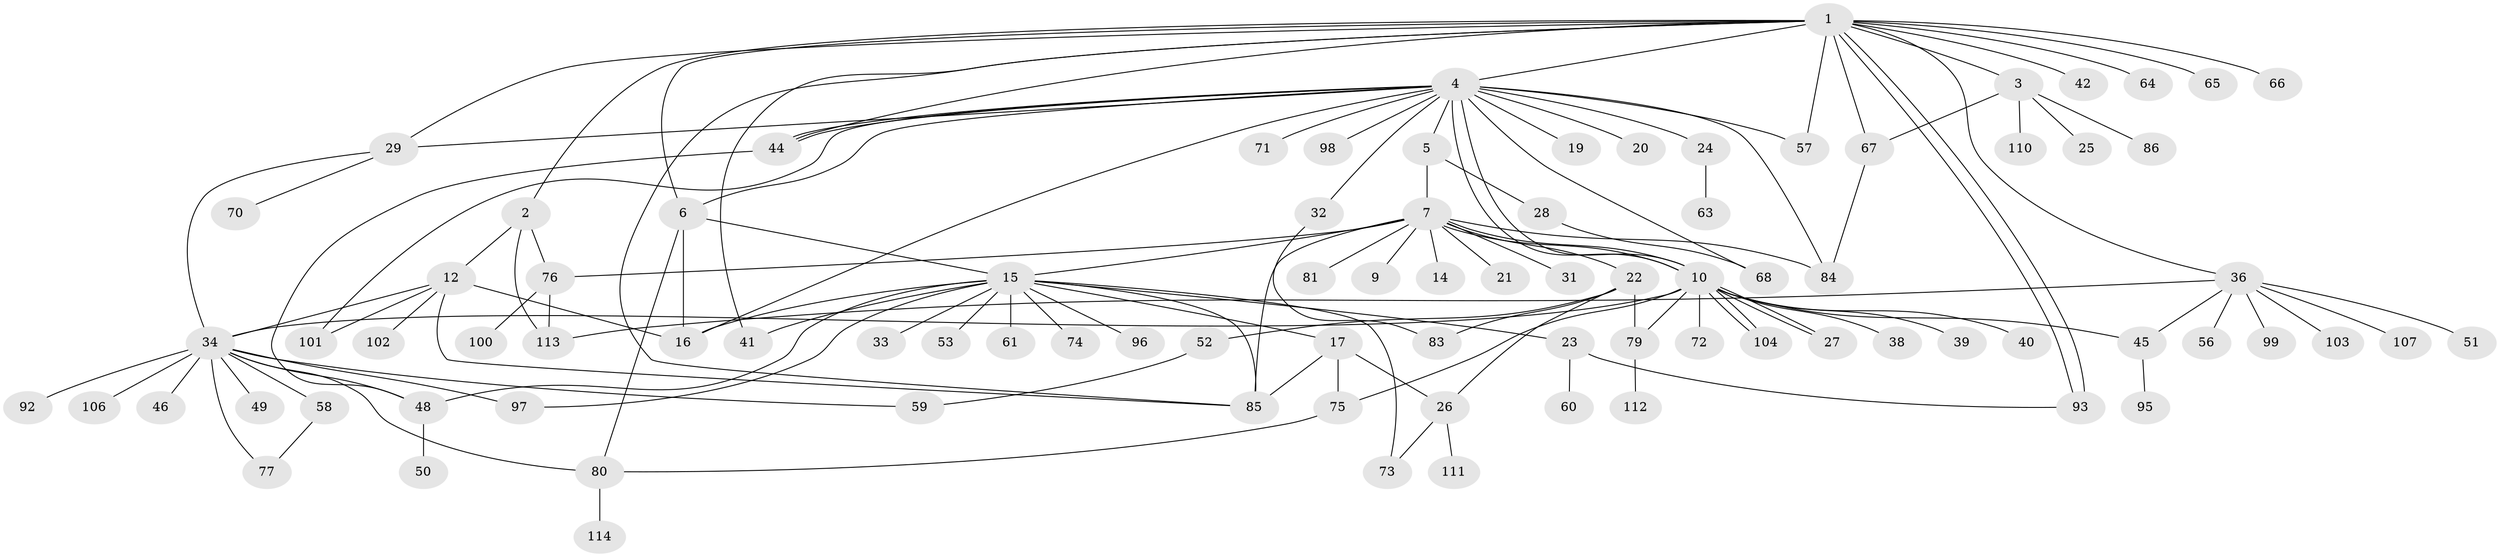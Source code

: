 // Generated by graph-tools (version 1.1) at 2025/51/02/27/25 19:51:59]
// undirected, 90 vertices, 133 edges
graph export_dot {
graph [start="1"]
  node [color=gray90,style=filled];
  1 [super="+13"];
  2 [super="+8"];
  3 [super="+30"];
  4 [super="+18"];
  5 [super="+11"];
  6 [super="+87"];
  7 [super="+115"];
  9;
  10 [super="+88"];
  12 [super="+109"];
  14;
  15 [super="+116"];
  16 [super="+89"];
  17 [super="+82"];
  19 [super="+55"];
  20;
  21;
  22 [super="+43"];
  23 [super="+54"];
  24;
  25;
  26 [super="+37"];
  27;
  28;
  29;
  31;
  32;
  33;
  34 [super="+35"];
  36 [super="+90"];
  38;
  39;
  40;
  41;
  42;
  44;
  45 [super="+47"];
  46;
  48 [super="+62"];
  49;
  50;
  51;
  52 [super="+69"];
  53;
  56;
  57 [super="+78"];
  58;
  59 [super="+91"];
  60;
  61;
  63;
  64;
  65;
  66;
  67;
  68;
  70;
  71;
  72;
  73;
  74;
  75;
  76;
  77;
  79;
  80 [super="+94"];
  81;
  83;
  84 [super="+108"];
  85 [super="+105"];
  86;
  92;
  93;
  95;
  96;
  97;
  98;
  99;
  100;
  101;
  102;
  103;
  104;
  106;
  107;
  110;
  111;
  112;
  113;
  114;
  1 -- 2;
  1 -- 3;
  1 -- 4 [weight=2];
  1 -- 6;
  1 -- 36;
  1 -- 42;
  1 -- 44;
  1 -- 64;
  1 -- 66;
  1 -- 67;
  1 -- 85;
  1 -- 93;
  1 -- 93;
  1 -- 65;
  1 -- 41;
  1 -- 29;
  1 -- 57;
  2 -- 76;
  2 -- 113;
  2 -- 12;
  3 -- 25;
  3 -- 67 [weight=2];
  3 -- 110;
  3 -- 86;
  4 -- 5;
  4 -- 10;
  4 -- 10;
  4 -- 19;
  4 -- 29;
  4 -- 32;
  4 -- 44;
  4 -- 44;
  4 -- 57;
  4 -- 68;
  4 -- 98;
  4 -- 101;
  4 -- 6;
  4 -- 71;
  4 -- 16;
  4 -- 20;
  4 -- 84;
  4 -- 24;
  5 -- 7;
  5 -- 28;
  6 -- 15;
  6 -- 80;
  6 -- 16;
  7 -- 9;
  7 -- 10;
  7 -- 10;
  7 -- 14;
  7 -- 15;
  7 -- 21;
  7 -- 22;
  7 -- 31;
  7 -- 76;
  7 -- 81;
  7 -- 84 [weight=2];
  7 -- 85;
  10 -- 27;
  10 -- 27;
  10 -- 38;
  10 -- 39;
  10 -- 40;
  10 -- 45;
  10 -- 72;
  10 -- 75;
  10 -- 79;
  10 -- 104;
  10 -- 104;
  10 -- 34;
  12 -- 101;
  12 -- 102;
  12 -- 34;
  12 -- 85;
  12 -- 16;
  15 -- 16;
  15 -- 17;
  15 -- 23;
  15 -- 33;
  15 -- 41;
  15 -- 48;
  15 -- 53;
  15 -- 61;
  15 -- 73;
  15 -- 74;
  15 -- 96;
  15 -- 97;
  15 -- 85;
  17 -- 26;
  17 -- 75;
  17 -- 85;
  22 -- 79;
  22 -- 83;
  22 -- 26;
  22 -- 52;
  23 -- 60;
  23 -- 93;
  24 -- 63;
  26 -- 73;
  26 -- 111;
  28 -- 68;
  29 -- 34;
  29 -- 70;
  32 -- 83;
  34 -- 49;
  34 -- 77;
  34 -- 92;
  34 -- 97;
  34 -- 106;
  34 -- 46;
  34 -- 48;
  34 -- 58;
  34 -- 59;
  34 -- 80;
  36 -- 51;
  36 -- 56;
  36 -- 99;
  36 -- 103;
  36 -- 107;
  36 -- 113;
  36 -- 45;
  44 -- 48;
  45 -- 95;
  48 -- 50;
  52 -- 59;
  58 -- 77;
  67 -- 84;
  75 -- 80;
  76 -- 100;
  76 -- 113;
  79 -- 112;
  80 -- 114;
}

